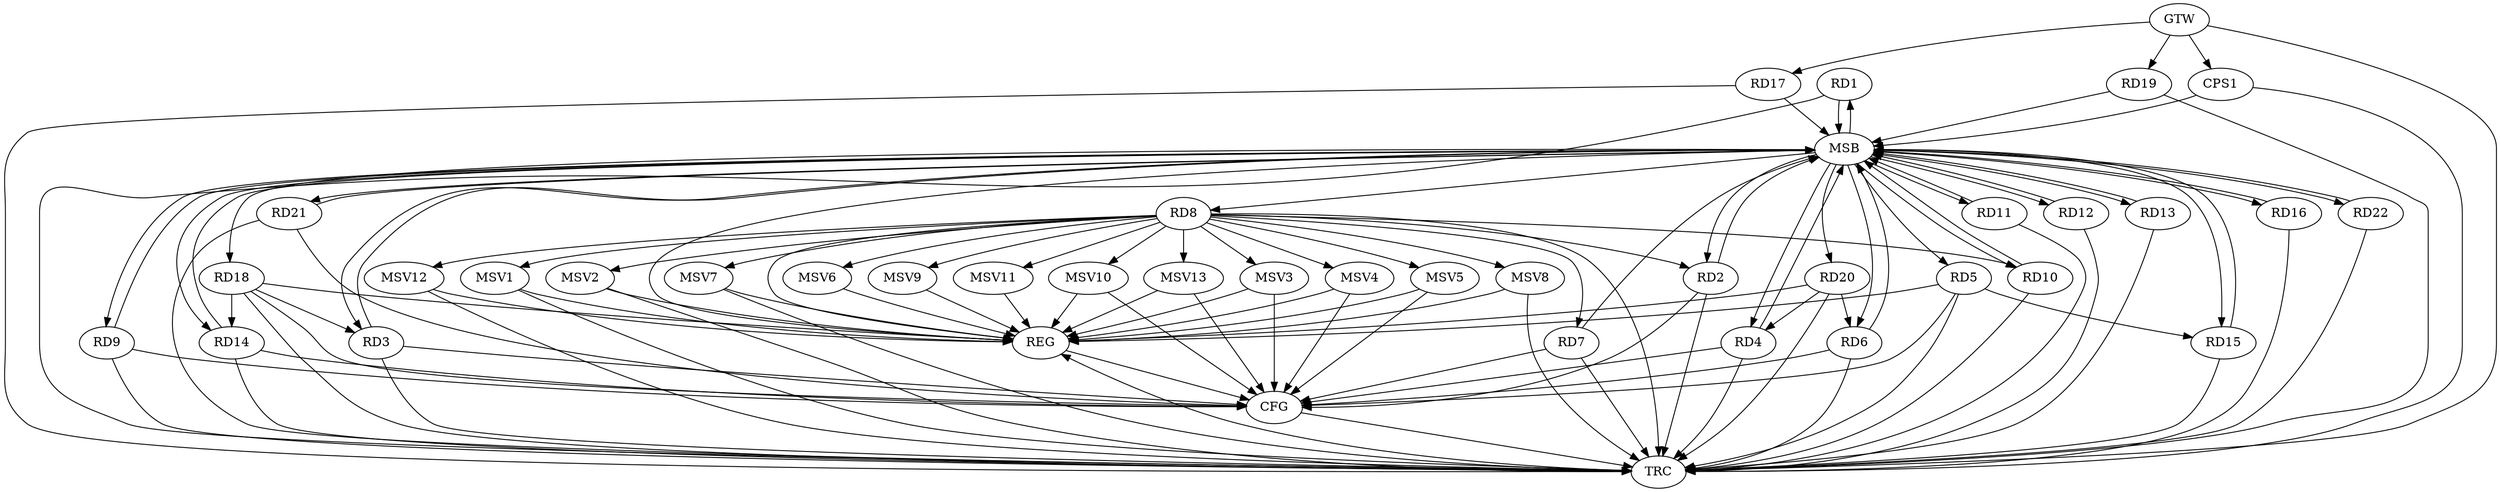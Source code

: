 strict digraph G {
  RD1 [ label="RD1" ];
  RD2 [ label="RD2" ];
  RD3 [ label="RD3" ];
  RD4 [ label="RD4" ];
  RD5 [ label="RD5" ];
  RD6 [ label="RD6" ];
  RD7 [ label="RD7" ];
  RD8 [ label="RD8" ];
  RD9 [ label="RD9" ];
  RD10 [ label="RD10" ];
  RD11 [ label="RD11" ];
  RD12 [ label="RD12" ];
  RD13 [ label="RD13" ];
  RD14 [ label="RD14" ];
  RD15 [ label="RD15" ];
  RD16 [ label="RD16" ];
  RD17 [ label="RD17" ];
  RD18 [ label="RD18" ];
  RD19 [ label="RD19" ];
  RD20 [ label="RD20" ];
  RD21 [ label="RD21" ];
  RD22 [ label="RD22" ];
  CPS1 [ label="CPS1" ];
  GTW [ label="GTW" ];
  REG [ label="REG" ];
  MSB [ label="MSB" ];
  CFG [ label="CFG" ];
  TRC [ label="TRC" ];
  MSV1 [ label="MSV1" ];
  MSV2 [ label="MSV2" ];
  MSV3 [ label="MSV3" ];
  MSV4 [ label="MSV4" ];
  MSV5 [ label="MSV5" ];
  MSV6 [ label="MSV6" ];
  MSV7 [ label="MSV7" ];
  MSV8 [ label="MSV8" ];
  MSV9 [ label="MSV9" ];
  MSV10 [ label="MSV10" ];
  MSV11 [ label="MSV11" ];
  MSV12 [ label="MSV12" ];
  MSV13 [ label="MSV13" ];
  RD8 -> RD2;
  RD18 -> RD3;
  RD20 -> RD4;
  RD5 -> RD15;
  RD20 -> RD6;
  RD8 -> RD7;
  RD8 -> RD10;
  RD18 -> RD14;
  GTW -> RD17;
  GTW -> RD19;
  GTW -> CPS1;
  RD5 -> REG;
  RD8 -> REG;
  RD18 -> REG;
  RD20 -> REG;
  RD1 -> MSB;
  MSB -> RD11;
  MSB -> REG;
  RD2 -> MSB;
  MSB -> RD4;
  MSB -> RD15;
  MSB -> RD18;
  RD3 -> MSB;
  MSB -> RD2;
  MSB -> RD6;
  RD4 -> MSB;
  MSB -> RD3;
  MSB -> RD12;
  RD6 -> MSB;
  RD7 -> MSB;
  RD9 -> MSB;
  RD10 -> MSB;
  RD11 -> MSB;
  RD12 -> MSB;
  MSB -> RD1;
  MSB -> RD9;
  RD13 -> MSB;
  MSB -> RD5;
  MSB -> RD14;
  RD14 -> MSB;
  MSB -> RD16;
  RD15 -> MSB;
  RD16 -> MSB;
  MSB -> RD21;
  RD17 -> MSB;
  MSB -> RD8;
  MSB -> RD13;
  MSB -> RD20;
  RD19 -> MSB;
  MSB -> RD22;
  RD21 -> MSB;
  RD22 -> MSB;
  MSB -> RD10;
  CPS1 -> MSB;
  RD6 -> CFG;
  RD2 -> CFG;
  RD14 -> CFG;
  RD9 -> CFG;
  RD3 -> CFG;
  RD7 -> CFG;
  RD18 -> CFG;
  RD4 -> CFG;
  RD5 -> CFG;
  RD21 -> CFG;
  REG -> CFG;
  RD1 -> TRC;
  RD2 -> TRC;
  RD3 -> TRC;
  RD4 -> TRC;
  RD5 -> TRC;
  RD6 -> TRC;
  RD7 -> TRC;
  RD8 -> TRC;
  RD9 -> TRC;
  RD10 -> TRC;
  RD11 -> TRC;
  RD12 -> TRC;
  RD13 -> TRC;
  RD14 -> TRC;
  RD15 -> TRC;
  RD16 -> TRC;
  RD17 -> TRC;
  RD18 -> TRC;
  RD19 -> TRC;
  RD20 -> TRC;
  RD21 -> TRC;
  RD22 -> TRC;
  CPS1 -> TRC;
  GTW -> TRC;
  CFG -> TRC;
  TRC -> REG;
  RD8 -> MSV1;
  MSV1 -> REG;
  MSV1 -> TRC;
  RD8 -> MSV2;
  RD8 -> MSV3;
  MSV2 -> REG;
  MSV2 -> TRC;
  MSV3 -> REG;
  MSV3 -> CFG;
  RD8 -> MSV4;
  MSV4 -> REG;
  MSV4 -> CFG;
  RD8 -> MSV5;
  RD8 -> MSV6;
  MSV5 -> REG;
  MSV5 -> CFG;
  MSV6 -> REG;
  RD8 -> MSV7;
  MSV7 -> REG;
  MSV7 -> TRC;
  RD8 -> MSV8;
  MSV8 -> REG;
  MSV8 -> TRC;
  RD8 -> MSV9;
  RD8 -> MSV10;
  MSV9 -> REG;
  MSV10 -> REG;
  MSV10 -> CFG;
  RD8 -> MSV11;
  RD8 -> MSV12;
  MSV11 -> REG;
  MSV12 -> REG;
  MSV12 -> TRC;
  RD8 -> MSV13;
  MSV13 -> REG;
  MSV13 -> CFG;
}
